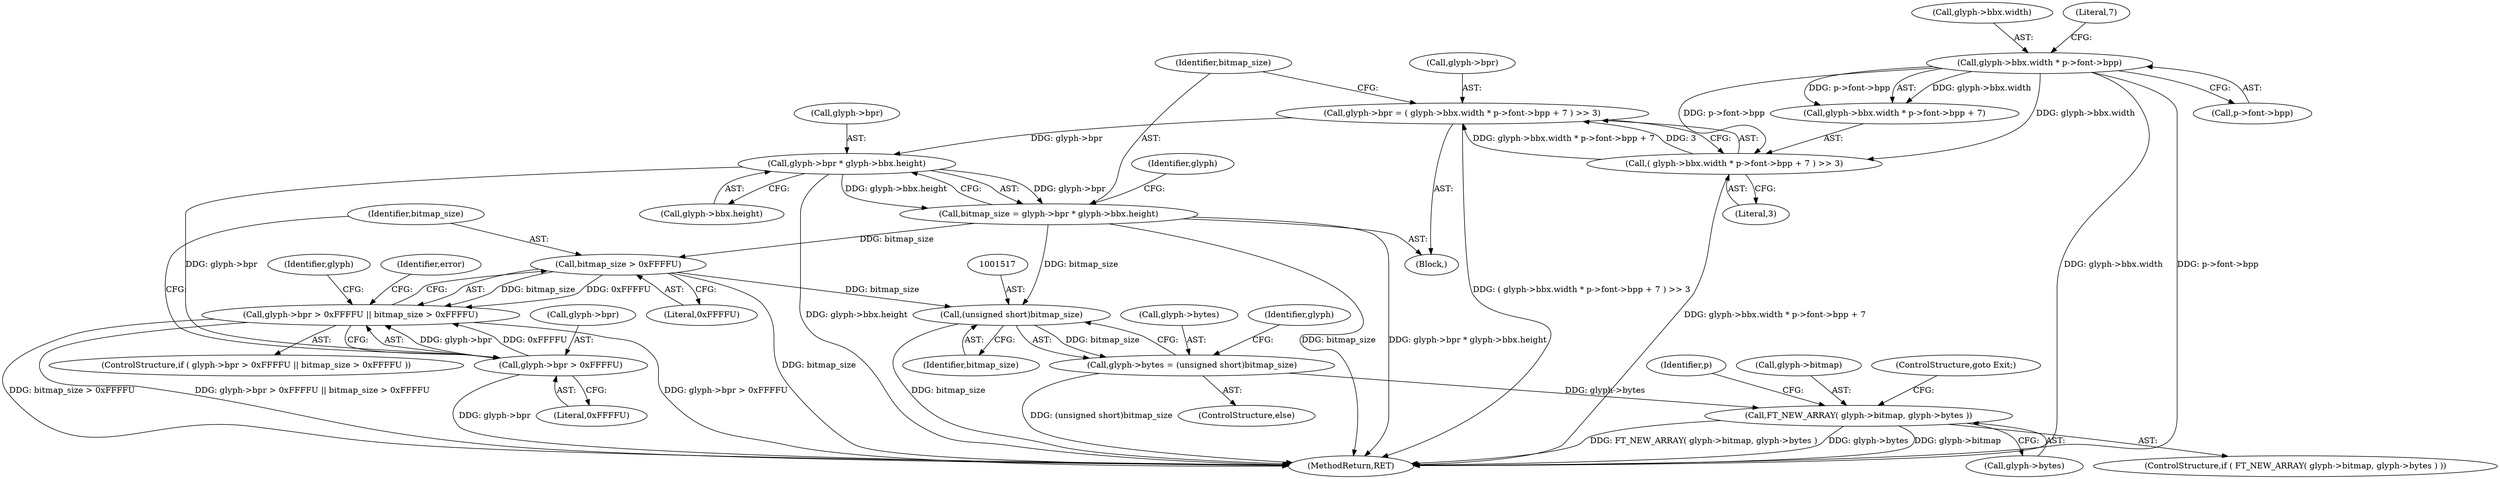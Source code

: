 digraph "0_savannah_7f2e4f4f553f6836be7683f66226afac3fa979b8@integer" {
"1001466" [label="(Call,glyph->bpr = ( glyph->bbx.width * p->font->bpp + 7 ) >> 3)"];
"1001470" [label="(Call,( glyph->bbx.width * p->font->bpp + 7 ) >> 3)"];
"1001472" [label="(Call,glyph->bbx.width * p->font->bpp)"];
"1001487" [label="(Call,glyph->bpr * glyph->bbx.height)"];
"1001485" [label="(Call,bitmap_size = glyph->bpr * glyph->bbx.height)"];
"1001503" [label="(Call,bitmap_size > 0xFFFFU)"];
"1001497" [label="(Call,glyph->bpr > 0xFFFFU || bitmap_size > 0xFFFFU)"];
"1001516" [label="(Call,(unsigned short)bitmap_size)"];
"1001512" [label="(Call,glyph->bytes = (unsigned short)bitmap_size)"];
"1001520" [label="(Call,FT_NEW_ARRAY( glyph->bitmap, glyph->bytes ))"];
"1001498" [label="(Call,glyph->bpr > 0xFFFFU)"];
"1001519" [label="(ControlStructure,if ( FT_NEW_ARRAY( glyph->bitmap, glyph->bytes ) ))"];
"1001488" [label="(Call,glyph->bpr)"];
"1001503" [label="(Call,bitmap_size > 0xFFFFU)"];
"1001514" [label="(Identifier,glyph)"];
"1001472" [label="(Call,glyph->bbx.width * p->font->bpp)"];
"1001516" [label="(Call,(unsigned short)bitmap_size)"];
"1001470" [label="(Call,( glyph->bbx.width * p->font->bpp + 7 ) >> 3)"];
"1001512" [label="(Call,glyph->bytes = (unsigned short)bitmap_size)"];
"1001473" [label="(Call,glyph->bbx.width)"];
"1001524" [label="(Call,glyph->bytes)"];
"1001496" [label="(ControlStructure,if ( glyph->bpr > 0xFFFFU || bitmap_size > 0xFFFFU ))"];
"1001466" [label="(Call,glyph->bpr = ( glyph->bbx.width * p->font->bpp + 7 ) >> 3)"];
"1001505" [label="(Literal,0xFFFFU)"];
"1001518" [label="(Identifier,bitmap_size)"];
"1001508" [label="(Identifier,error)"];
"1001478" [label="(Call,p->font->bpp)"];
"1001467" [label="(Call,glyph->bpr)"];
"1001452" [label="(Block,)"];
"1001530" [label="(Identifier,p)"];
"1001498" [label="(Call,glyph->bpr > 0xFFFFU)"];
"1001521" [label="(Call,glyph->bitmap)"];
"1001497" [label="(Call,glyph->bpr > 0xFFFFU || bitmap_size > 0xFFFFU)"];
"1001513" [label="(Call,glyph->bytes)"];
"1001485" [label="(Call,bitmap_size = glyph->bpr * glyph->bbx.height)"];
"1001527" [label="(ControlStructure,goto Exit;)"];
"1001471" [label="(Call,glyph->bbx.width * p->font->bpp + 7)"];
"1001484" [label="(Literal,3)"];
"1001502" [label="(Literal,0xFFFFU)"];
"1001562" [label="(MethodReturn,RET)"];
"1001511" [label="(ControlStructure,else)"];
"1001520" [label="(Call,FT_NEW_ARRAY( glyph->bitmap, glyph->bytes ))"];
"1001491" [label="(Call,glyph->bbx.height)"];
"1001500" [label="(Identifier,glyph)"];
"1001504" [label="(Identifier,bitmap_size)"];
"1001486" [label="(Identifier,bitmap_size)"];
"1001499" [label="(Call,glyph->bpr)"];
"1001483" [label="(Literal,7)"];
"1001487" [label="(Call,glyph->bpr * glyph->bbx.height)"];
"1001522" [label="(Identifier,glyph)"];
"1001466" -> "1001452"  [label="AST: "];
"1001466" -> "1001470"  [label="CFG: "];
"1001467" -> "1001466"  [label="AST: "];
"1001470" -> "1001466"  [label="AST: "];
"1001486" -> "1001466"  [label="CFG: "];
"1001466" -> "1001562"  [label="DDG: ( glyph->bbx.width * p->font->bpp + 7 ) >> 3"];
"1001470" -> "1001466"  [label="DDG: glyph->bbx.width * p->font->bpp + 7"];
"1001470" -> "1001466"  [label="DDG: 3"];
"1001466" -> "1001487"  [label="DDG: glyph->bpr"];
"1001470" -> "1001484"  [label="CFG: "];
"1001471" -> "1001470"  [label="AST: "];
"1001484" -> "1001470"  [label="AST: "];
"1001470" -> "1001562"  [label="DDG: glyph->bbx.width * p->font->bpp + 7"];
"1001472" -> "1001470"  [label="DDG: glyph->bbx.width"];
"1001472" -> "1001470"  [label="DDG: p->font->bpp"];
"1001472" -> "1001471"  [label="AST: "];
"1001472" -> "1001478"  [label="CFG: "];
"1001473" -> "1001472"  [label="AST: "];
"1001478" -> "1001472"  [label="AST: "];
"1001483" -> "1001472"  [label="CFG: "];
"1001472" -> "1001562"  [label="DDG: glyph->bbx.width"];
"1001472" -> "1001562"  [label="DDG: p->font->bpp"];
"1001472" -> "1001471"  [label="DDG: glyph->bbx.width"];
"1001472" -> "1001471"  [label="DDG: p->font->bpp"];
"1001487" -> "1001485"  [label="AST: "];
"1001487" -> "1001491"  [label="CFG: "];
"1001488" -> "1001487"  [label="AST: "];
"1001491" -> "1001487"  [label="AST: "];
"1001485" -> "1001487"  [label="CFG: "];
"1001487" -> "1001562"  [label="DDG: glyph->bbx.height"];
"1001487" -> "1001485"  [label="DDG: glyph->bpr"];
"1001487" -> "1001485"  [label="DDG: glyph->bbx.height"];
"1001487" -> "1001498"  [label="DDG: glyph->bpr"];
"1001485" -> "1001452"  [label="AST: "];
"1001486" -> "1001485"  [label="AST: "];
"1001500" -> "1001485"  [label="CFG: "];
"1001485" -> "1001562"  [label="DDG: glyph->bpr * glyph->bbx.height"];
"1001485" -> "1001562"  [label="DDG: bitmap_size"];
"1001485" -> "1001503"  [label="DDG: bitmap_size"];
"1001485" -> "1001516"  [label="DDG: bitmap_size"];
"1001503" -> "1001497"  [label="AST: "];
"1001503" -> "1001505"  [label="CFG: "];
"1001504" -> "1001503"  [label="AST: "];
"1001505" -> "1001503"  [label="AST: "];
"1001497" -> "1001503"  [label="CFG: "];
"1001503" -> "1001562"  [label="DDG: bitmap_size"];
"1001503" -> "1001497"  [label="DDG: bitmap_size"];
"1001503" -> "1001497"  [label="DDG: 0xFFFFU"];
"1001503" -> "1001516"  [label="DDG: bitmap_size"];
"1001497" -> "1001496"  [label="AST: "];
"1001497" -> "1001498"  [label="CFG: "];
"1001498" -> "1001497"  [label="AST: "];
"1001508" -> "1001497"  [label="CFG: "];
"1001514" -> "1001497"  [label="CFG: "];
"1001497" -> "1001562"  [label="DDG: glyph->bpr > 0xFFFFU || bitmap_size > 0xFFFFU"];
"1001497" -> "1001562"  [label="DDG: glyph->bpr > 0xFFFFU"];
"1001497" -> "1001562"  [label="DDG: bitmap_size > 0xFFFFU"];
"1001498" -> "1001497"  [label="DDG: glyph->bpr"];
"1001498" -> "1001497"  [label="DDG: 0xFFFFU"];
"1001516" -> "1001512"  [label="AST: "];
"1001516" -> "1001518"  [label="CFG: "];
"1001517" -> "1001516"  [label="AST: "];
"1001518" -> "1001516"  [label="AST: "];
"1001512" -> "1001516"  [label="CFG: "];
"1001516" -> "1001562"  [label="DDG: bitmap_size"];
"1001516" -> "1001512"  [label="DDG: bitmap_size"];
"1001512" -> "1001511"  [label="AST: "];
"1001513" -> "1001512"  [label="AST: "];
"1001522" -> "1001512"  [label="CFG: "];
"1001512" -> "1001562"  [label="DDG: (unsigned short)bitmap_size"];
"1001512" -> "1001520"  [label="DDG: glyph->bytes"];
"1001520" -> "1001519"  [label="AST: "];
"1001520" -> "1001524"  [label="CFG: "];
"1001521" -> "1001520"  [label="AST: "];
"1001524" -> "1001520"  [label="AST: "];
"1001527" -> "1001520"  [label="CFG: "];
"1001530" -> "1001520"  [label="CFG: "];
"1001520" -> "1001562"  [label="DDG: glyph->bitmap"];
"1001520" -> "1001562"  [label="DDG: FT_NEW_ARRAY( glyph->bitmap, glyph->bytes )"];
"1001520" -> "1001562"  [label="DDG: glyph->bytes"];
"1001498" -> "1001502"  [label="CFG: "];
"1001499" -> "1001498"  [label="AST: "];
"1001502" -> "1001498"  [label="AST: "];
"1001504" -> "1001498"  [label="CFG: "];
"1001498" -> "1001562"  [label="DDG: glyph->bpr"];
}
